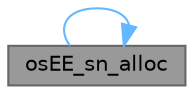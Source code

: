 digraph "osEE_sn_alloc"
{
 // LATEX_PDF_SIZE
  bgcolor="transparent";
  edge [fontname=Helvetica,fontsize=10,labelfontname=Helvetica,labelfontsize=10];
  node [fontname=Helvetica,fontsize=10,shape=box,height=0.2,width=0.4];
  rankdir="LR";
  Node1 [id="Node000001",label="osEE_sn_alloc",height=0.2,width=0.4,color="gray40", fillcolor="grey60", style="filled", fontcolor="black",tooltip="Removes the first node from a node list."];
  Node1 -> Node1 [id="edge1_Node000001_Node000001",color="steelblue1",style="solid",tooltip=" "];
}
